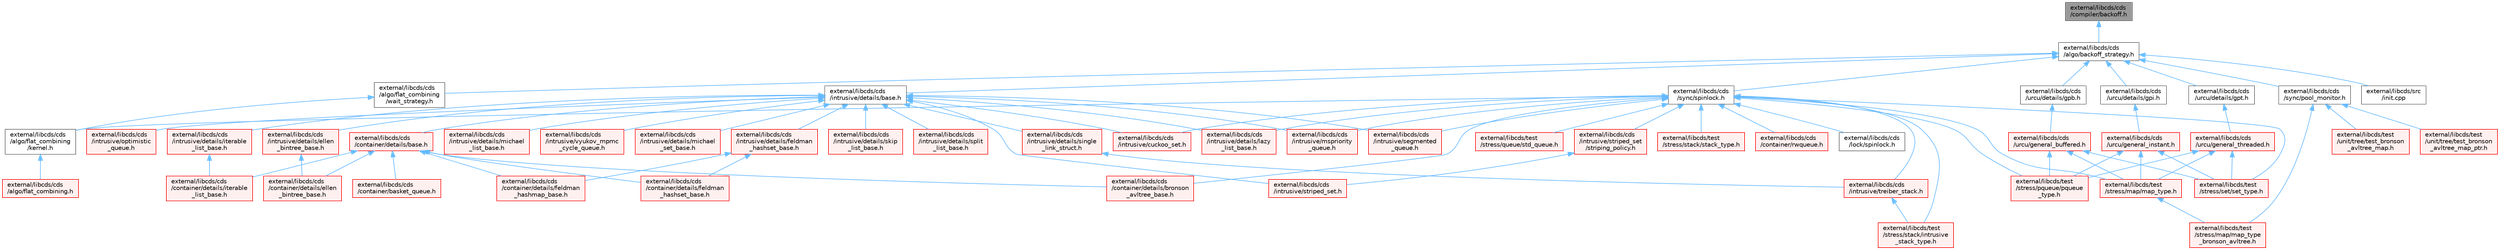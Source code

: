 digraph "external/libcds/cds/compiler/backoff.h"
{
 // LATEX_PDF_SIZE
  bgcolor="transparent";
  edge [fontname=Helvetica,fontsize=10,labelfontname=Helvetica,labelfontsize=10];
  node [fontname=Helvetica,fontsize=10,shape=box,height=0.2,width=0.4];
  Node1 [id="Node000001",label="external/libcds/cds\l/compiler/backoff.h",height=0.2,width=0.4,color="gray40", fillcolor="grey60", style="filled", fontcolor="black",tooltip=" "];
  Node1 -> Node2 [id="edge1_Node000001_Node000002",dir="back",color="steelblue1",style="solid",tooltip=" "];
  Node2 [id="Node000002",label="external/libcds/cds\l/algo/backoff_strategy.h",height=0.2,width=0.4,color="grey40", fillcolor="white", style="filled",URL="$backoff__strategy_8h.html",tooltip=" "];
  Node2 -> Node3 [id="edge2_Node000002_Node000003",dir="back",color="steelblue1",style="solid",tooltip=" "];
  Node3 [id="Node000003",label="external/libcds/cds\l/algo/flat_combining\l/wait_strategy.h",height=0.2,width=0.4,color="grey40", fillcolor="white", style="filled",URL="$wait__strategy_8h.html",tooltip=" "];
  Node3 -> Node4 [id="edge3_Node000003_Node000004",dir="back",color="steelblue1",style="solid",tooltip=" "];
  Node4 [id="Node000004",label="external/libcds/cds\l/algo/flat_combining\l/kernel.h",height=0.2,width=0.4,color="grey40", fillcolor="white", style="filled",URL="$libcds_2cds_2algo_2flat__combining_2kernel_8h.html",tooltip=" "];
  Node4 -> Node5 [id="edge4_Node000004_Node000005",dir="back",color="steelblue1",style="solid",tooltip=" "];
  Node5 [id="Node000005",label="external/libcds/cds\l/algo/flat_combining.h",height=0.2,width=0.4,color="red", fillcolor="#FFF0F0", style="filled",URL="$flat__combining_8h.html",tooltip=" "];
  Node2 -> Node42 [id="edge5_Node000002_Node000042",dir="back",color="steelblue1",style="solid",tooltip=" "];
  Node42 [id="Node000042",label="external/libcds/cds\l/intrusive/details/base.h",height=0.2,width=0.4,color="grey40", fillcolor="white", style="filled",URL="$external_2libcds_2cds_2intrusive_2details_2base_8h.html",tooltip=" "];
  Node42 -> Node43 [id="edge6_Node000042_Node000043",dir="back",color="steelblue1",style="solid",tooltip=" "];
  Node43 [id="Node000043",label="external/libcds/cds\l/container/details/base.h",height=0.2,width=0.4,color="red", fillcolor="#FFF0F0", style="filled",URL="$external_2libcds_2cds_2container_2details_2base_8h.html",tooltip=" "];
  Node43 -> Node44 [id="edge7_Node000043_Node000044",dir="back",color="steelblue1",style="solid",tooltip=" "];
  Node44 [id="Node000044",label="external/libcds/cds\l/container/basket_queue.h",height=0.2,width=0.4,color="red", fillcolor="#FFF0F0", style="filled",URL="$container_2basket__queue_8h.html",tooltip=" "];
  Node43 -> Node47 [id="edge8_Node000043_Node000047",dir="back",color="steelblue1",style="solid",tooltip=" "];
  Node47 [id="Node000047",label="external/libcds/cds\l/container/details/bronson\l_avltree_base.h",height=0.2,width=0.4,color="red", fillcolor="#FFF0F0", style="filled",URL="$bronson__avltree__base_8h.html",tooltip=" "];
  Node43 -> Node68 [id="edge9_Node000043_Node000068",dir="back",color="steelblue1",style="solid",tooltip=" "];
  Node68 [id="Node000068",label="external/libcds/cds\l/container/details/ellen\l_bintree_base.h",height=0.2,width=0.4,color="red", fillcolor="#FFF0F0", style="filled",URL="$container_2details_2ellen__bintree__base_8h.html",tooltip=" "];
  Node43 -> Node109 [id="edge10_Node000043_Node000109",dir="back",color="steelblue1",style="solid",tooltip=" "];
  Node109 [id="Node000109",label="external/libcds/cds\l/container/details/feldman\l_hashmap_base.h",height=0.2,width=0.4,color="red", fillcolor="#FFF0F0", style="filled",URL="$feldman__hashmap__base_8h.html",tooltip=" "];
  Node43 -> Node130 [id="edge11_Node000043_Node000130",dir="back",color="steelblue1",style="solid",tooltip=" "];
  Node130 [id="Node000130",label="external/libcds/cds\l/container/details/feldman\l_hashset_base.h",height=0.2,width=0.4,color="red", fillcolor="#FFF0F0", style="filled",URL="$container_2details_2feldman__hashset__base_8h.html",tooltip=" "];
  Node43 -> Node150 [id="edge12_Node000043_Node000150",dir="back",color="steelblue1",style="solid",tooltip=" "];
  Node150 [id="Node000150",label="external/libcds/cds\l/container/details/iterable\l_list_base.h",height=0.2,width=0.4,color="red", fillcolor="#FFF0F0", style="filled",URL="$container_2details_2iterable__list__base_8h.html",tooltip=" "];
  Node42 -> Node470 [id="edge13_Node000042_Node000470",dir="back",color="steelblue1",style="solid",tooltip=" "];
  Node470 [id="Node000470",label="external/libcds/cds\l/intrusive/cuckoo_set.h",height=0.2,width=0.4,color="red", fillcolor="#FFF0F0", style="filled",URL="$intrusive_2cuckoo__set_8h.html",tooltip=" "];
  Node42 -> Node478 [id="edge14_Node000042_Node000478",dir="back",color="steelblue1",style="solid",tooltip=" "];
  Node478 [id="Node000478",label="external/libcds/cds\l/intrusive/details/ellen\l_bintree_base.h",height=0.2,width=0.4,color="red", fillcolor="#FFF0F0", style="filled",URL="$intrusive_2details_2ellen__bintree__base_8h.html",tooltip=" "];
  Node478 -> Node68 [id="edge15_Node000478_Node000068",dir="back",color="steelblue1",style="solid",tooltip=" "];
  Node42 -> Node484 [id="edge16_Node000042_Node000484",dir="back",color="steelblue1",style="solid",tooltip=" "];
  Node484 [id="Node000484",label="external/libcds/cds\l/intrusive/details/feldman\l_hashset_base.h",height=0.2,width=0.4,color="red", fillcolor="#FFF0F0", style="filled",URL="$intrusive_2details_2feldman__hashset__base_8h.html",tooltip=" "];
  Node484 -> Node109 [id="edge17_Node000484_Node000109",dir="back",color="steelblue1",style="solid",tooltip=" "];
  Node484 -> Node130 [id="edge18_Node000484_Node000130",dir="back",color="steelblue1",style="solid",tooltip=" "];
  Node42 -> Node494 [id="edge19_Node000042_Node000494",dir="back",color="steelblue1",style="solid",tooltip=" "];
  Node494 [id="Node000494",label="external/libcds/cds\l/intrusive/details/iterable\l_list_base.h",height=0.2,width=0.4,color="red", fillcolor="#FFF0F0", style="filled",URL="$intrusive_2details_2iterable__list__base_8h.html",tooltip=" "];
  Node494 -> Node150 [id="edge20_Node000494_Node000150",dir="back",color="steelblue1",style="solid",tooltip=" "];
  Node42 -> Node512 [id="edge21_Node000042_Node000512",dir="back",color="steelblue1",style="solid",tooltip=" "];
  Node512 [id="Node000512",label="external/libcds/cds\l/intrusive/details/lazy\l_list_base.h",height=0.2,width=0.4,color="red", fillcolor="#FFF0F0", style="filled",URL="$intrusive_2details_2lazy__list__base_8h.html",tooltip=" "];
  Node42 -> Node532 [id="edge22_Node000042_Node000532",dir="back",color="steelblue1",style="solid",tooltip=" "];
  Node532 [id="Node000532",label="external/libcds/cds\l/intrusive/details/michael\l_list_base.h",height=0.2,width=0.4,color="red", fillcolor="#FFF0F0", style="filled",URL="$intrusive_2details_2michael__list__base_8h.html",tooltip=" "];
  Node42 -> Node552 [id="edge23_Node000042_Node000552",dir="back",color="steelblue1",style="solid",tooltip=" "];
  Node552 [id="Node000552",label="external/libcds/cds\l/intrusive/details/michael\l_set_base.h",height=0.2,width=0.4,color="red", fillcolor="#FFF0F0", style="filled",URL="$intrusive_2details_2michael__set__base_8h.html",tooltip=" "];
  Node42 -> Node561 [id="edge24_Node000042_Node000561",dir="back",color="steelblue1",style="solid",tooltip=" "];
  Node561 [id="Node000561",label="external/libcds/cds\l/intrusive/details/single\l_link_struct.h",height=0.2,width=0.4,color="red", fillcolor="#FFF0F0", style="filled",URL="$single__link__struct_8h.html",tooltip=" "];
  Node561 -> Node571 [id="edge25_Node000561_Node000571",dir="back",color="steelblue1",style="solid",tooltip=" "];
  Node571 [id="Node000571",label="external/libcds/cds\l/intrusive/treiber_stack.h",height=0.2,width=0.4,color="red", fillcolor="#FFF0F0", style="filled",URL="$intrusive_2treiber__stack_8h.html",tooltip=" "];
  Node571 -> Node36 [id="edge26_Node000571_Node000036",dir="back",color="steelblue1",style="solid",tooltip=" "];
  Node36 [id="Node000036",label="external/libcds/test\l/stress/stack/intrusive\l_stack_type.h",height=0.2,width=0.4,color="red", fillcolor="#FFF0F0", style="filled",URL="$intrusive__stack__type_8h.html",tooltip=" "];
  Node42 -> Node576 [id="edge27_Node000042_Node000576",dir="back",color="steelblue1",style="solid",tooltip=" "];
  Node576 [id="Node000576",label="external/libcds/cds\l/intrusive/details/skip\l_list_base.h",height=0.2,width=0.4,color="red", fillcolor="#FFF0F0", style="filled",URL="$intrusive_2details_2skip__list__base_8h.html",tooltip=" "];
  Node42 -> Node588 [id="edge28_Node000042_Node000588",dir="back",color="steelblue1",style="solid",tooltip=" "];
  Node588 [id="Node000588",label="external/libcds/cds\l/intrusive/details/split\l_list_base.h",height=0.2,width=0.4,color="red", fillcolor="#FFF0F0", style="filled",URL="$intrusive_2details_2split__list__base_8h.html",tooltip=" "];
  Node42 -> Node601 [id="edge29_Node000042_Node000601",dir="back",color="steelblue1",style="solid",tooltip=" "];
  Node601 [id="Node000601",label="external/libcds/cds\l/intrusive/mspriority\l_queue.h",height=0.2,width=0.4,color="red", fillcolor="#FFF0F0", style="filled",URL="$intrusive_2mspriority__queue_8h.html",tooltip=" "];
  Node42 -> Node603 [id="edge30_Node000042_Node000603",dir="back",color="steelblue1",style="solid",tooltip=" "];
  Node603 [id="Node000603",label="external/libcds/cds\l/intrusive/optimistic\l_queue.h",height=0.2,width=0.4,color="red", fillcolor="#FFF0F0", style="filled",URL="$intrusive_2optimistic__queue_8h.html",tooltip=" "];
  Node42 -> Node606 [id="edge31_Node000042_Node000606",dir="back",color="steelblue1",style="solid",tooltip=" "];
  Node606 [id="Node000606",label="external/libcds/cds\l/intrusive/segmented\l_queue.h",height=0.2,width=0.4,color="red", fillcolor="#FFF0F0", style="filled",URL="$intrusive_2segmented__queue_8h.html",tooltip=" "];
  Node42 -> Node612 [id="edge32_Node000042_Node000612",dir="back",color="steelblue1",style="solid",tooltip=" "];
  Node612 [id="Node000612",label="external/libcds/cds\l/intrusive/striped_set.h",height=0.2,width=0.4,color="red", fillcolor="#FFF0F0", style="filled",URL="$intrusive_2striped__set_8h.html",tooltip=" "];
  Node42 -> Node372 [id="edge33_Node000042_Node000372",dir="back",color="steelblue1",style="solid",tooltip=" "];
  Node372 [id="Node000372",label="external/libcds/cds\l/intrusive/vyukov_mpmc\l_cycle_queue.h",height=0.2,width=0.4,color="red", fillcolor="#FFF0F0", style="filled",URL="$intrusive_2vyukov__mpmc__cycle__queue_8h.html",tooltip=" "];
  Node2 -> Node625 [id="edge34_Node000002_Node000625",dir="back",color="steelblue1",style="solid",tooltip=" "];
  Node625 [id="Node000625",label="external/libcds/cds\l/sync/pool_monitor.h",height=0.2,width=0.4,color="grey40", fillcolor="white", style="filled",URL="$pool__monitor_8h.html",tooltip=" "];
  Node625 -> Node50 [id="edge35_Node000625_Node000050",dir="back",color="steelblue1",style="solid",tooltip=" "];
  Node50 [id="Node000050",label="external/libcds/test\l/stress/map/map_type\l_bronson_avltree.h",height=0.2,width=0.4,color="red", fillcolor="#FFF0F0", style="filled",URL="$map__type__bronson__avltree_8h.html",tooltip=" "];
  Node625 -> Node59 [id="edge36_Node000625_Node000059",dir="back",color="steelblue1",style="solid",tooltip=" "];
  Node59 [id="Node000059",label="external/libcds/test\l/unit/tree/test_bronson\l_avltree_map.h",height=0.2,width=0.4,color="red", fillcolor="#FFF0F0", style="filled",URL="$test__bronson__avltree__map_8h.html",tooltip=" "];
  Node625 -> Node63 [id="edge37_Node000625_Node000063",dir="back",color="steelblue1",style="solid",tooltip=" "];
  Node63 [id="Node000063",label="external/libcds/test\l/unit/tree/test_bronson\l_avltree_map_ptr.h",height=0.2,width=0.4,color="red", fillcolor="#FFF0F0", style="filled",URL="$test__bronson__avltree__map__ptr_8h.html",tooltip=" "];
  Node2 -> Node626 [id="edge38_Node000002_Node000626",dir="back",color="steelblue1",style="solid",tooltip=" "];
  Node626 [id="Node000626",label="external/libcds/cds\l/sync/spinlock.h",height=0.2,width=0.4,color="grey40", fillcolor="white", style="filled",URL="$sync_2spinlock_8h.html",tooltip=" "];
  Node626 -> Node4 [id="edge39_Node000626_Node000004",dir="back",color="steelblue1",style="solid",tooltip=" "];
  Node626 -> Node47 [id="edge40_Node000626_Node000047",dir="back",color="steelblue1",style="solid",tooltip=" "];
  Node626 -> Node627 [id="edge41_Node000626_Node000627",dir="back",color="steelblue1",style="solid",tooltip=" "];
  Node627 [id="Node000627",label="external/libcds/cds\l/container/rwqueue.h",height=0.2,width=0.4,color="red", fillcolor="#FFF0F0", style="filled",URL="$rwqueue_8h.html",tooltip=" "];
  Node626 -> Node470 [id="edge42_Node000626_Node000470",dir="back",color="steelblue1",style="solid",tooltip=" "];
  Node626 -> Node512 [id="edge43_Node000626_Node000512",dir="back",color="steelblue1",style="solid",tooltip=" "];
  Node626 -> Node601 [id="edge44_Node000626_Node000601",dir="back",color="steelblue1",style="solid",tooltip=" "];
  Node626 -> Node606 [id="edge45_Node000626_Node000606",dir="back",color="steelblue1",style="solid",tooltip=" "];
  Node626 -> Node629 [id="edge46_Node000626_Node000629",dir="back",color="steelblue1",style="solid",tooltip=" "];
  Node629 [id="Node000629",label="external/libcds/cds\l/intrusive/striped_set\l/striping_policy.h",height=0.2,width=0.4,color="red", fillcolor="#FFF0F0", style="filled",URL="$striping__policy_8h.html",tooltip=" "];
  Node629 -> Node612 [id="edge47_Node000629_Node000612",dir="back",color="steelblue1",style="solid",tooltip=" "];
  Node626 -> Node571 [id="edge48_Node000626_Node000571",dir="back",color="steelblue1",style="solid",tooltip=" "];
  Node626 -> Node650 [id="edge49_Node000626_Node000650",dir="back",color="steelblue1",style="solid",tooltip=" "];
  Node650 [id="Node000650",label="external/libcds/cds\l/lock/spinlock.h",height=0.2,width=0.4,color="grey40", fillcolor="white", style="filled",URL="$lock_2spinlock_8h.html",tooltip=" "];
  Node626 -> Node384 [id="edge50_Node000626_Node000384",dir="back",color="steelblue1",style="solid",tooltip=" "];
  Node384 [id="Node000384",label="external/libcds/test\l/stress/map/map_type.h",height=0.2,width=0.4,color="red", fillcolor="#FFF0F0", style="filled",URL="$map__type_8h.html",tooltip=" "];
  Node384 -> Node50 [id="edge51_Node000384_Node000050",dir="back",color="steelblue1",style="solid",tooltip=" "];
  Node626 -> Node20 [id="edge52_Node000626_Node000020",dir="back",color="steelblue1",style="solid",tooltip=" "];
  Node20 [id="Node000020",label="external/libcds/test\l/stress/pqueue/pqueue\l_type.h",height=0.2,width=0.4,color="red", fillcolor="#FFF0F0", style="filled",URL="$pqueue__type_8h.html",tooltip=" "];
  Node626 -> Node651 [id="edge53_Node000626_Node000651",dir="back",color="steelblue1",style="solid",tooltip=" "];
  Node651 [id="Node000651",label="external/libcds/test\l/stress/queue/std_queue.h",height=0.2,width=0.4,color="red", fillcolor="#FFF0F0", style="filled",URL="$std__queue_8h.html",tooltip=" "];
  Node626 -> Node421 [id="edge54_Node000626_Node000421",dir="back",color="steelblue1",style="solid",tooltip=" "];
  Node421 [id="Node000421",label="external/libcds/test\l/stress/set/set_type.h",height=0.2,width=0.4,color="red", fillcolor="#FFF0F0", style="filled",URL="$set__type_8h.html",tooltip=" "];
  Node626 -> Node36 [id="edge55_Node000626_Node000036",dir="back",color="steelblue1",style="solid",tooltip=" "];
  Node626 -> Node15 [id="edge56_Node000626_Node000015",dir="back",color="steelblue1",style="solid",tooltip=" "];
  Node15 [id="Node000015",label="external/libcds/test\l/stress/stack/stack_type.h",height=0.2,width=0.4,color="red", fillcolor="#FFF0F0", style="filled",URL="$stack__type_8h.html",tooltip=" "];
  Node2 -> Node382 [id="edge57_Node000002_Node000382",dir="back",color="steelblue1",style="solid",tooltip=" "];
  Node382 [id="Node000382",label="external/libcds/cds\l/urcu/details/gpb.h",height=0.2,width=0.4,color="grey40", fillcolor="white", style="filled",URL="$gpb_8h.html",tooltip=" "];
  Node382 -> Node383 [id="edge58_Node000382_Node000383",dir="back",color="steelblue1",style="solid",tooltip=" "];
  Node383 [id="Node000383",label="external/libcds/cds\l/urcu/general_buffered.h",height=0.2,width=0.4,color="red", fillcolor="#FFF0F0", style="filled",URL="$general__buffered_8h.html",tooltip=" "];
  Node383 -> Node384 [id="edge59_Node000383_Node000384",dir="back",color="steelblue1",style="solid",tooltip=" "];
  Node383 -> Node20 [id="edge60_Node000383_Node000020",dir="back",color="steelblue1",style="solid",tooltip=" "];
  Node383 -> Node421 [id="edge61_Node000383_Node000421",dir="back",color="steelblue1",style="solid",tooltip=" "];
  Node2 -> Node652 [id="edge62_Node000002_Node000652",dir="back",color="steelblue1",style="solid",tooltip=" "];
  Node652 [id="Node000652",label="external/libcds/cds\l/urcu/details/gpi.h",height=0.2,width=0.4,color="grey40", fillcolor="white", style="filled",URL="$gpi_8h.html",tooltip=" "];
  Node652 -> Node653 [id="edge63_Node000652_Node000653",dir="back",color="steelblue1",style="solid",tooltip=" "];
  Node653 [id="Node000653",label="external/libcds/cds\l/urcu/general_instant.h",height=0.2,width=0.4,color="red", fillcolor="#FFF0F0", style="filled",URL="$general__instant_8h.html",tooltip=" "];
  Node653 -> Node384 [id="edge64_Node000653_Node000384",dir="back",color="steelblue1",style="solid",tooltip=" "];
  Node653 -> Node20 [id="edge65_Node000653_Node000020",dir="back",color="steelblue1",style="solid",tooltip=" "];
  Node653 -> Node421 [id="edge66_Node000653_Node000421",dir="back",color="steelblue1",style="solid",tooltip=" "];
  Node2 -> Node457 [id="edge67_Node000002_Node000457",dir="back",color="steelblue1",style="solid",tooltip=" "];
  Node457 [id="Node000457",label="external/libcds/cds\l/urcu/details/gpt.h",height=0.2,width=0.4,color="grey40", fillcolor="white", style="filled",URL="$gpt_8h.html",tooltip=" "];
  Node457 -> Node458 [id="edge68_Node000457_Node000458",dir="back",color="steelblue1",style="solid",tooltip=" "];
  Node458 [id="Node000458",label="external/libcds/cds\l/urcu/general_threaded.h",height=0.2,width=0.4,color="red", fillcolor="#FFF0F0", style="filled",URL="$general__threaded_8h.html",tooltip=" "];
  Node458 -> Node384 [id="edge69_Node000458_Node000384",dir="back",color="steelblue1",style="solid",tooltip=" "];
  Node458 -> Node20 [id="edge70_Node000458_Node000020",dir="back",color="steelblue1",style="solid",tooltip=" "];
  Node458 -> Node421 [id="edge71_Node000458_Node000421",dir="back",color="steelblue1",style="solid",tooltip=" "];
  Node2 -> Node654 [id="edge72_Node000002_Node000654",dir="back",color="steelblue1",style="solid",tooltip=" "];
  Node654 [id="Node000654",label="external/libcds/src\l/init.cpp",height=0.2,width=0.4,color="grey40", fillcolor="white", style="filled",URL="$libcds_2src_2init_8cpp.html",tooltip=" "];
}
